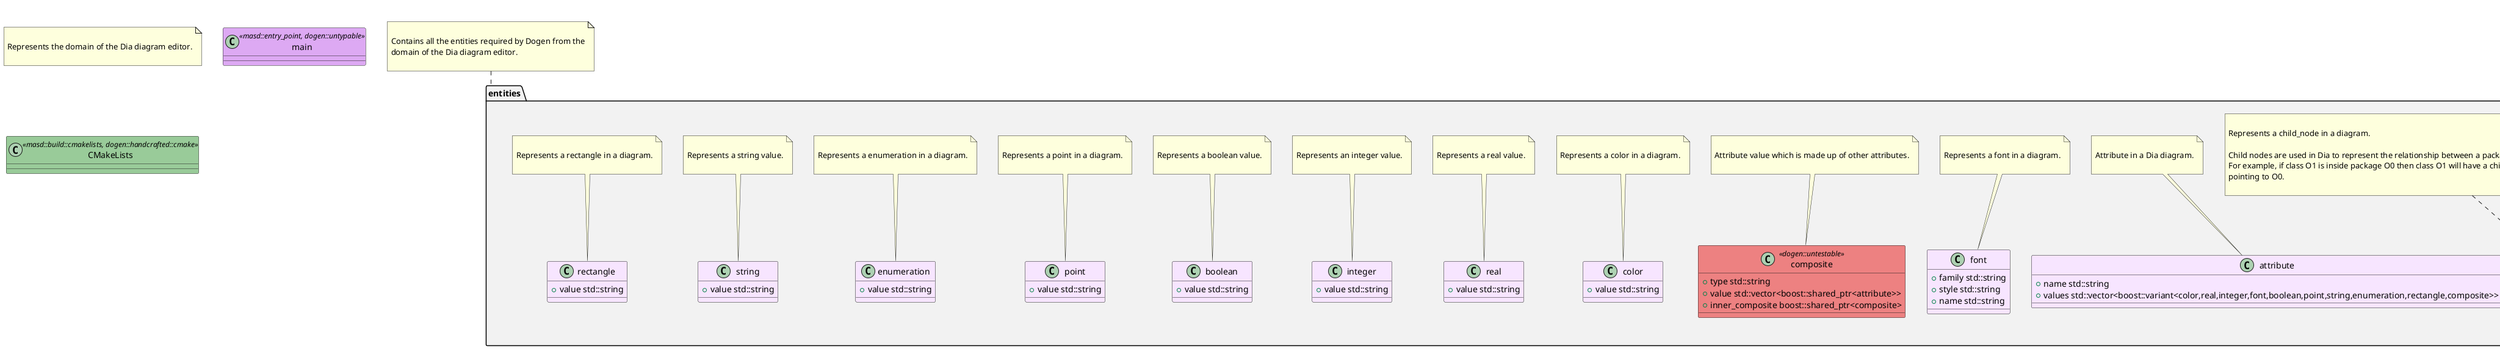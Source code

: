 @startuml
set namespaceSeparator ::
note as N1

Represents the domain of the Dia diagram editor.

end note

class main <<masd::entry_point, dogen::untypable>> #DDA9F3 {
}

class CMakeLists <<masd::build::cmakelists, dogen::handcrafted::cmake>> #99CB99 {
}

namespace entities #F2F2F2 {
        class diagram #F7E5FF {
                +{field} diagram_data diagram_data
                +{field} layers std::vector<layer>
        }

note top of  diagram

Represents a diagram in Dia.

end note

        class layer #F7E5FF {
                +{field} name std::string
                +{field} visible bool
                +{field} active bool
                +{field} objects std::vector<object>
        }

note top of  layer

Represents a layer in a Dia diagram.

end note

        class object #F7E5FF {
                +{field} id std::string
                +{field} type std::string
                +{field} version int
                +{field} connections std::vector<connection>
                +{field} child_node boost::optional<child_node>
                +{field} attributes std::vector<attribute>
        }

note top of  object

Represents a Dia object.

end note

        class connection #F7E5FF {
                +{field} handle std::string
                +{field} to std::string
                +{field} connection_slot std::string
        }

note top of  connection

Connection between entities in a Dia diagram.

end note

        class diagram_data #F7E5FF {
                +{field} attributes std::vector<attribute>
        }

note top of  diagram_data

Represents a all the data associated with a diagram.

end note

        class child_node #F7E5FF {
                +{field} parent std::string
        }

note top of  child_node

Represents a child_node in a diagram.

Child nodes are used in Dia to represent the relationship between a package and the entities it contains.
For example, if class O1 is inside package O0 then class O1 will have a child node element with a parent
pointing to O0.

end note

        class attribute #F7E5FF {
                +{field} name std::string
                +{field} values std::vector<boost::variant<color,real,integer,font,boolean,point,string,enumeration,rectangle,composite>>
        }

note top of  attribute

Attribute in a Dia diagram.

end note

        class font #F7E5FF {
                +{field} family std::string
                +{field} style std::string
                +{field} name std::string
        }

note top of  font

Represents a font in a diagram.

end note

        class composite <<dogen::untestable>> #ED8181 {
                +{field} type std::string
                +{field} value std::vector<boost::shared_ptr<attribute>>
                +{field} inner_composite boost::shared_ptr<composite>
        }

note top of  composite

Attribute value which is made up of other attributes.

end note

        class color #F7E5FF {
                +{field} value std::string
        }

note top of  color

Represents a color in a diagram.

end note

        class real #F7E5FF {
                +{field} value std::string
        }

note top of  real

Represents a real value.

end note

        class integer #F7E5FF {
                +{field} value std::string
        }

note top of  integer

Represents an integer value.

end note

        class boolean #F7E5FF {
                +{field} value std::string
        }

note top of  boolean

Represents a boolean value.

end note

        class point #F7E5FF {
                +{field} value std::string
        }

note top of  point

Represents a point in a diagram.

end note

        class enumeration #F7E5FF {
                +{field} value std::string
        }

note top of  enumeration

Represents a enumeration in a diagram.

end note

        class string #F7E5FF {
                +{field} value std::string
        }

note top of  string

Represents a string value.

end note

        class rectangle #F7E5FF {
                +{field} value std::string
        }

note top of  rectangle

Represents a rectangle in a diagram.

end note

}

note top of  entities

Contains all the entities required by Dogen from the
domain of the Dia diagram editor.

end note

namespace transforms #F2F2F2 {
        class transformation_error <<masd::exception>> #E8C2F8 {
        }

note top of  transformation_error

An error occurred whilst applying a transformation.

end note

        class string_to_diagram_transform <<dogen::handcrafted::typeable>> #FFFACD {
        }

note top of  string_to_diagram_transform


end note

}

@enduml
